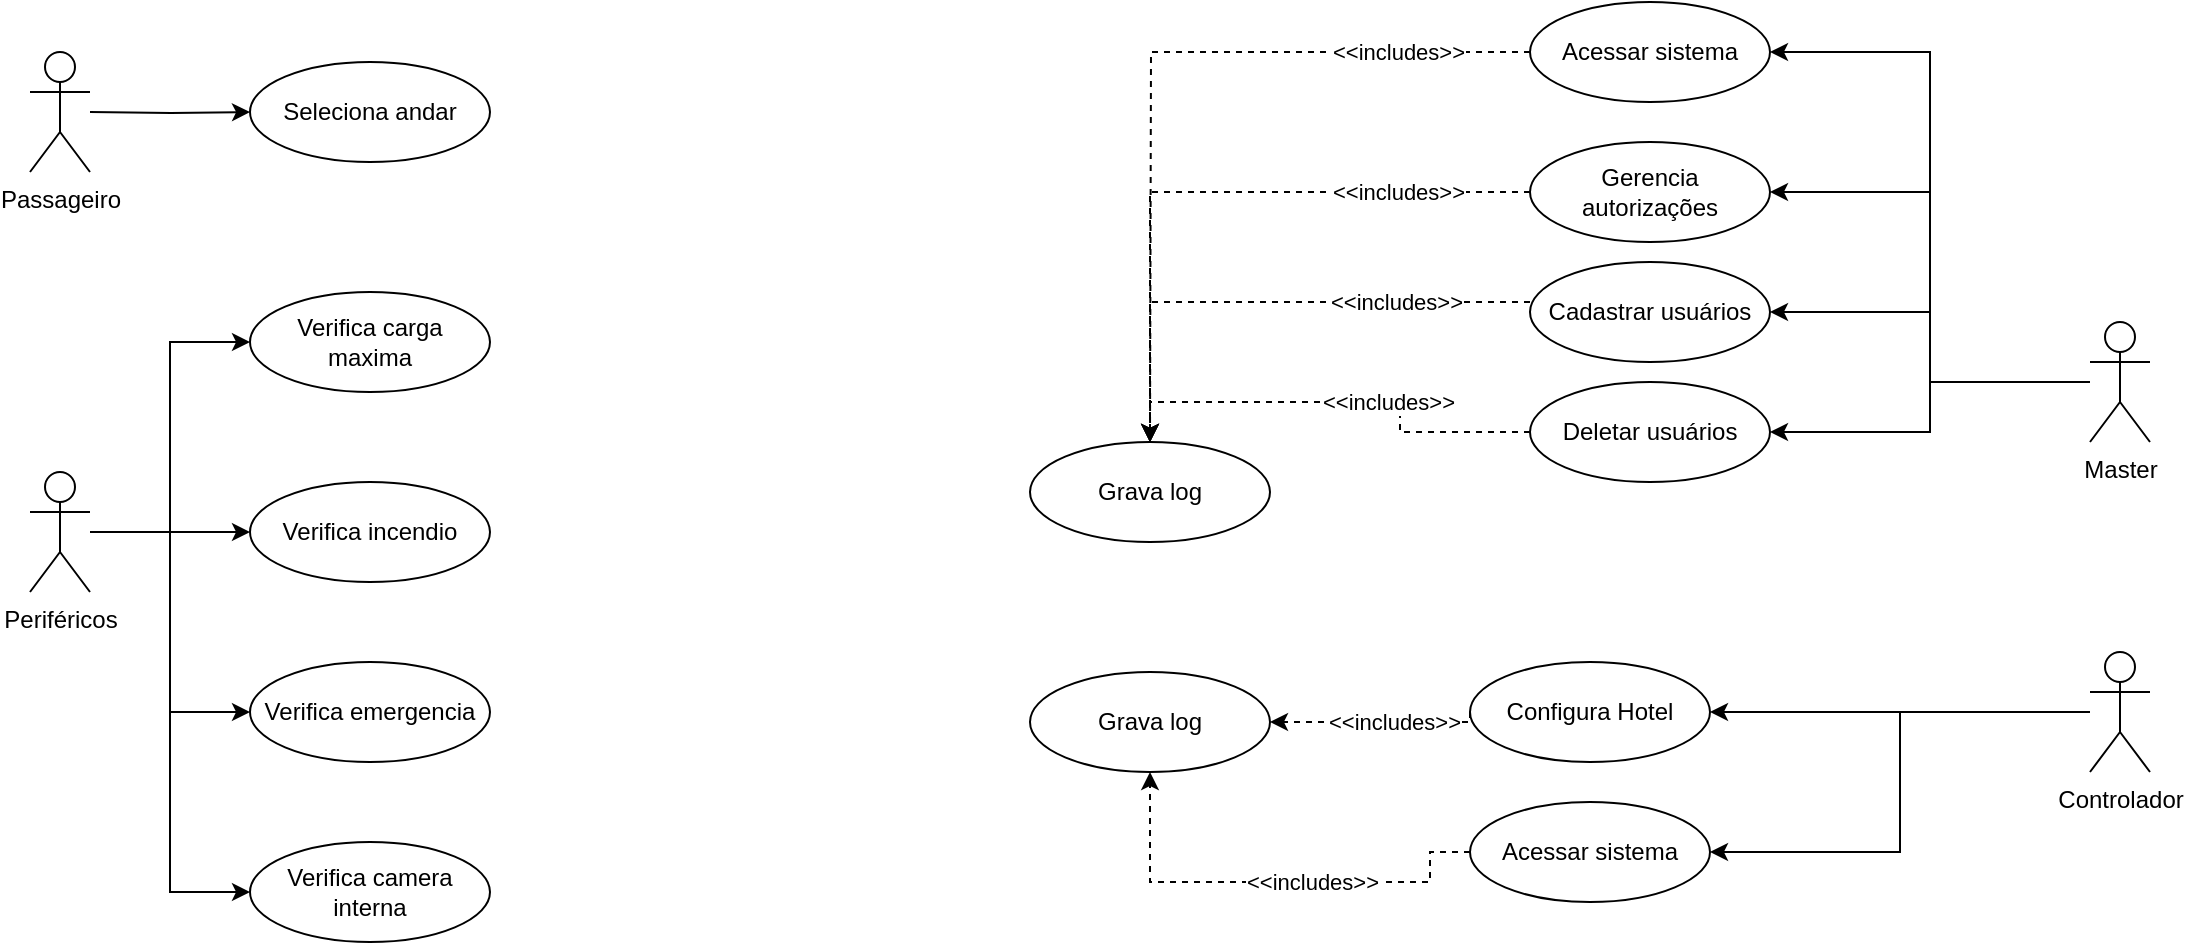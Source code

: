 <mxfile version="20.5.3" type="github">
  <diagram id="ZpApoomjjT1UuwrIiSDe" name="Page-1">
    <mxGraphModel dx="1422" dy="786" grid="1" gridSize="10" guides="1" tooltips="1" connect="1" arrows="1" fold="1" page="1" pageScale="1" pageWidth="827" pageHeight="1169" math="0" shadow="0">
      <root>
        <mxCell id="0" />
        <mxCell id="1" parent="0" />
        <mxCell id="3NFry7N0KiINuGVEOu8F-45" style="edgeStyle=orthogonalEdgeStyle;rounded=0;orthogonalLoop=1;jettySize=auto;html=1;entryX=0;entryY=0.5;entryDx=0;entryDy=0;" parent="1" target="3NFry7N0KiINuGVEOu8F-51" edge="1">
          <mxGeometry relative="1" as="geometry">
            <mxPoint x="150" y="95" as="targetPoint" />
            <mxPoint x="70" y="95" as="sourcePoint" />
          </mxGeometry>
        </mxCell>
        <mxCell id="3NFry7N0KiINuGVEOu8F-46" value="Passageiro" style="shape=umlActor;verticalLabelPosition=bottom;verticalAlign=top;html=1;outlineConnect=0;" parent="1" vertex="1">
          <mxGeometry x="40" y="65" width="30" height="60" as="geometry" />
        </mxCell>
        <mxCell id="3NFry7N0KiINuGVEOu8F-47" style="edgeStyle=orthogonalEdgeStyle;shape=connector;rounded=0;orthogonalLoop=1;jettySize=auto;html=1;entryX=1;entryY=0.5;entryDx=0;entryDy=0;labelBackgroundColor=default;strokeColor=default;fontFamily=Helvetica;fontSize=11;fontColor=default;endArrow=classic;" parent="1" source="3NFry7N0KiINuGVEOu8F-50" target="3NFry7N0KiINuGVEOu8F-52" edge="1">
          <mxGeometry relative="1" as="geometry" />
        </mxCell>
        <mxCell id="3NFry7N0KiINuGVEOu8F-48" style="edgeStyle=orthogonalEdgeStyle;shape=connector;rounded=0;orthogonalLoop=1;jettySize=auto;html=1;entryX=1;entryY=0.5;entryDx=0;entryDy=0;labelBackgroundColor=default;strokeColor=default;fontFamily=Helvetica;fontSize=11;fontColor=default;endArrow=classic;" parent="1" source="3NFry7N0KiINuGVEOu8F-50" target="3NFry7N0KiINuGVEOu8F-57" edge="1">
          <mxGeometry relative="1" as="geometry" />
        </mxCell>
        <mxCell id="3NFry7N0KiINuGVEOu8F-49" style="edgeStyle=orthogonalEdgeStyle;rounded=0;orthogonalLoop=1;jettySize=auto;html=1;entryX=1;entryY=0.5;entryDx=0;entryDy=0;" parent="1" source="3NFry7N0KiINuGVEOu8F-50" target="3NFry7N0KiINuGVEOu8F-73" edge="1">
          <mxGeometry relative="1" as="geometry" />
        </mxCell>
        <mxCell id="3NFry7N0KiINuGVEOu8F-80" style="edgeStyle=orthogonalEdgeStyle;rounded=0;orthogonalLoop=1;jettySize=auto;html=1;entryX=1;entryY=0.5;entryDx=0;entryDy=0;" parent="1" source="3NFry7N0KiINuGVEOu8F-50" target="3NFry7N0KiINuGVEOu8F-78" edge="1">
          <mxGeometry relative="1" as="geometry" />
        </mxCell>
        <mxCell id="3NFry7N0KiINuGVEOu8F-50" value="Master" style="shape=umlActor;verticalLabelPosition=bottom;verticalAlign=top;html=1;outlineConnect=0;" parent="1" vertex="1">
          <mxGeometry x="1070" y="200" width="30" height="60" as="geometry" />
        </mxCell>
        <mxCell id="3NFry7N0KiINuGVEOu8F-51" value="Seleciona andar" style="ellipse;whiteSpace=wrap;html=1;" parent="1" vertex="1">
          <mxGeometry x="150" y="70" width="120" height="50" as="geometry" />
        </mxCell>
        <mxCell id="3NFry7N0KiINuGVEOu8F-52" value="Gerencia autorizações" style="ellipse;whiteSpace=wrap;html=1;" parent="1" vertex="1">
          <mxGeometry x="790" y="110" width="120" height="50" as="geometry" />
        </mxCell>
        <mxCell id="3NFry7N0KiINuGVEOu8F-53" value="Grava log" style="ellipse;whiteSpace=wrap;html=1;" parent="1" vertex="1">
          <mxGeometry x="540" y="260" width="120" height="50" as="geometry" />
        </mxCell>
        <mxCell id="3NFry7N0KiINuGVEOu8F-54" style="edgeStyle=orthogonalEdgeStyle;rounded=0;orthogonalLoop=1;jettySize=auto;html=1;entryX=1;entryY=0.5;entryDx=0;entryDy=0;" parent="1" source="3NFry7N0KiINuGVEOu8F-56" target="3NFry7N0KiINuGVEOu8F-67" edge="1">
          <mxGeometry relative="1" as="geometry" />
        </mxCell>
        <mxCell id="3NFry7N0KiINuGVEOu8F-55" style="edgeStyle=orthogonalEdgeStyle;rounded=0;orthogonalLoop=1;jettySize=auto;html=1;entryX=1;entryY=0.5;entryDx=0;entryDy=0;" parent="1" source="3NFry7N0KiINuGVEOu8F-56" target="3NFry7N0KiINuGVEOu8F-75" edge="1">
          <mxGeometry relative="1" as="geometry" />
        </mxCell>
        <mxCell id="3NFry7N0KiINuGVEOu8F-56" value="Controlador" style="shape=umlActor;verticalLabelPosition=bottom;verticalAlign=top;html=1;outlineConnect=0;" parent="1" vertex="1">
          <mxGeometry x="1070" y="365" width="30" height="60" as="geometry" />
        </mxCell>
        <mxCell id="3NFry7N0KiINuGVEOu8F-57" value="Cadastrar usuários" style="ellipse;whiteSpace=wrap;html=1;" parent="1" vertex="1">
          <mxGeometry x="790" y="170" width="120" height="50" as="geometry" />
        </mxCell>
        <mxCell id="3NFry7N0KiINuGVEOu8F-60" value="&amp;lt;&amp;lt;includes&amp;gt;&amp;gt;" style="edgeStyle=orthogonalEdgeStyle;rounded=0;orthogonalLoop=1;jettySize=auto;html=1;dashed=1;exitX=0;exitY=0.5;exitDx=0;exitDy=0;entryX=0.5;entryY=0;entryDx=0;entryDy=0;" parent="1" source="3NFry7N0KiINuGVEOu8F-52" target="3NFry7N0KiINuGVEOu8F-53" edge="1">
          <mxGeometry x="-0.582" relative="1" as="geometry">
            <mxPoint x="839.5" y="-160" as="sourcePoint" />
            <mxPoint x="839.5" y="-260" as="targetPoint" />
            <mxPoint as="offset" />
          </mxGeometry>
        </mxCell>
        <mxCell id="3NFry7N0KiINuGVEOu8F-61" value="&amp;lt;&amp;lt;includes&amp;gt;&amp;gt;" style="edgeStyle=orthogonalEdgeStyle;rounded=0;orthogonalLoop=1;jettySize=auto;html=1;dashed=1;exitX=0;exitY=0.4;exitDx=0;exitDy=0;entryX=0.5;entryY=0;entryDx=0;entryDy=0;exitPerimeter=0;" parent="1" source="3NFry7N0KiINuGVEOu8F-57" target="3NFry7N0KiINuGVEOu8F-53" edge="1">
          <mxGeometry x="-0.481" relative="1" as="geometry">
            <mxPoint x="770" y="-65" as="sourcePoint" />
            <mxPoint x="530" y="60" as="targetPoint" />
            <mxPoint as="offset" />
          </mxGeometry>
        </mxCell>
        <mxCell id="3NFry7N0KiINuGVEOu8F-62" style="edgeStyle=orthogonalEdgeStyle;rounded=0;orthogonalLoop=1;jettySize=auto;html=1;entryX=0;entryY=0.5;entryDx=0;entryDy=0;" parent="1" source="3NFry7N0KiINuGVEOu8F-66" target="3NFry7N0KiINuGVEOu8F-69" edge="1">
          <mxGeometry relative="1" as="geometry" />
        </mxCell>
        <mxCell id="3NFry7N0KiINuGVEOu8F-63" style="edgeStyle=orthogonalEdgeStyle;rounded=0;orthogonalLoop=1;jettySize=auto;html=1;entryX=0;entryY=0.5;entryDx=0;entryDy=0;" parent="1" source="3NFry7N0KiINuGVEOu8F-66" target="3NFry7N0KiINuGVEOu8F-70" edge="1">
          <mxGeometry relative="1" as="geometry">
            <Array as="points">
              <mxPoint x="110" y="305" />
              <mxPoint x="110" y="395" />
            </Array>
          </mxGeometry>
        </mxCell>
        <mxCell id="3NFry7N0KiINuGVEOu8F-64" style="edgeStyle=orthogonalEdgeStyle;rounded=0;orthogonalLoop=1;jettySize=auto;html=1;entryX=0;entryY=0.5;entryDx=0;entryDy=0;" parent="1" source="3NFry7N0KiINuGVEOu8F-66" target="3NFry7N0KiINuGVEOu8F-68" edge="1">
          <mxGeometry relative="1" as="geometry" />
        </mxCell>
        <mxCell id="3NFry7N0KiINuGVEOu8F-65" style="edgeStyle=orthogonalEdgeStyle;rounded=0;orthogonalLoop=1;jettySize=auto;html=1;entryX=0;entryY=0.5;entryDx=0;entryDy=0;" parent="1" source="3NFry7N0KiINuGVEOu8F-66" target="3NFry7N0KiINuGVEOu8F-77" edge="1">
          <mxGeometry relative="1" as="geometry" />
        </mxCell>
        <mxCell id="3NFry7N0KiINuGVEOu8F-66" value="Periféricos" style="shape=umlActor;verticalLabelPosition=bottom;verticalAlign=top;html=1;outlineConnect=0;" parent="1" vertex="1">
          <mxGeometry x="40" y="275" width="30" height="60" as="geometry" />
        </mxCell>
        <mxCell id="3NFry7N0KiINuGVEOu8F-67" value="Configura Hotel" style="ellipse;whiteSpace=wrap;html=1;" parent="1" vertex="1">
          <mxGeometry x="760" y="370" width="120" height="50" as="geometry" />
        </mxCell>
        <mxCell id="3NFry7N0KiINuGVEOu8F-68" value="Verifica carga maxima" style="ellipse;whiteSpace=wrap;html=1;" parent="1" vertex="1">
          <mxGeometry x="150" y="185" width="120" height="50" as="geometry" />
        </mxCell>
        <mxCell id="3NFry7N0KiINuGVEOu8F-69" value="Verifica incendio" style="ellipse;whiteSpace=wrap;html=1;" parent="1" vertex="1">
          <mxGeometry x="150" y="280" width="120" height="50" as="geometry" />
        </mxCell>
        <mxCell id="3NFry7N0KiINuGVEOu8F-70" value="Verifica emergencia" style="ellipse;whiteSpace=wrap;html=1;" parent="1" vertex="1">
          <mxGeometry x="150" y="370" width="120" height="50" as="geometry" />
        </mxCell>
        <mxCell id="3NFry7N0KiINuGVEOu8F-71" value="Grava log" style="ellipse;whiteSpace=wrap;html=1;" parent="1" vertex="1">
          <mxGeometry x="540" y="375" width="120" height="50" as="geometry" />
        </mxCell>
        <mxCell id="3NFry7N0KiINuGVEOu8F-72" value="&amp;lt;&amp;lt;includes&amp;gt;&amp;gt;" style="edgeStyle=orthogonalEdgeStyle;rounded=0;orthogonalLoop=1;jettySize=auto;html=1;dashed=1;exitX=0;exitY=0.5;exitDx=0;exitDy=0;entryX=1;entryY=0.5;entryDx=0;entryDy=0;" parent="1" source="3NFry7N0KiINuGVEOu8F-67" target="3NFry7N0KiINuGVEOu8F-71" edge="1">
          <mxGeometry x="-0.187" relative="1" as="geometry">
            <mxPoint x="730" y="450" as="sourcePoint" />
            <mxPoint x="600" y="400" as="targetPoint" />
            <Array as="points">
              <mxPoint x="760" y="400" />
            </Array>
            <mxPoint x="-1" as="offset" />
          </mxGeometry>
        </mxCell>
        <mxCell id="3NFry7N0KiINuGVEOu8F-73" value="Acessar sistema" style="ellipse;whiteSpace=wrap;html=1;" parent="1" vertex="1">
          <mxGeometry x="790" y="40" width="120" height="50" as="geometry" />
        </mxCell>
        <mxCell id="3NFry7N0KiINuGVEOu8F-74" value="&amp;lt;&amp;lt;includes&amp;gt;&amp;gt;" style="edgeStyle=orthogonalEdgeStyle;rounded=0;orthogonalLoop=1;jettySize=auto;html=1;dashed=1;exitX=0;exitY=0.5;exitDx=0;exitDy=0;" parent="1" source="3NFry7N0KiINuGVEOu8F-73" edge="1">
          <mxGeometry x="-0.654" relative="1" as="geometry">
            <mxPoint x="800" y="85" as="sourcePoint" />
            <mxPoint x="600" y="260" as="targetPoint" />
            <mxPoint as="offset" />
          </mxGeometry>
        </mxCell>
        <mxCell id="3NFry7N0KiINuGVEOu8F-75" value="Acessar sistema" style="ellipse;whiteSpace=wrap;html=1;" parent="1" vertex="1">
          <mxGeometry x="760" y="440" width="120" height="50" as="geometry" />
        </mxCell>
        <mxCell id="3NFry7N0KiINuGVEOu8F-76" value="&amp;lt;&amp;lt;includes&amp;gt;&amp;gt;" style="edgeStyle=orthogonalEdgeStyle;rounded=0;orthogonalLoop=1;jettySize=auto;html=1;dashed=1;exitX=0;exitY=0.5;exitDx=0;exitDy=0;entryX=0.5;entryY=1;entryDx=0;entryDy=0;" parent="1" source="3NFry7N0KiINuGVEOu8F-75" target="3NFry7N0KiINuGVEOu8F-71" edge="1">
          <mxGeometry x="-0.187" relative="1" as="geometry">
            <mxPoint x="770" y="405" as="sourcePoint" />
            <mxPoint x="670" y="410" as="targetPoint" />
            <Array as="points">
              <mxPoint x="740" y="465" />
              <mxPoint x="740" y="480" />
              <mxPoint x="600" y="480" />
            </Array>
            <mxPoint x="-1" as="offset" />
          </mxGeometry>
        </mxCell>
        <mxCell id="3NFry7N0KiINuGVEOu8F-77" value="Verifica camera interna" style="ellipse;whiteSpace=wrap;html=1;" parent="1" vertex="1">
          <mxGeometry x="150" y="460" width="120" height="50" as="geometry" />
        </mxCell>
        <mxCell id="3NFry7N0KiINuGVEOu8F-78" value="Deletar usuários" style="ellipse;whiteSpace=wrap;html=1;" parent="1" vertex="1">
          <mxGeometry x="790" y="230" width="120" height="50" as="geometry" />
        </mxCell>
        <mxCell id="3NFry7N0KiINuGVEOu8F-79" value="&amp;lt;&amp;lt;includes&amp;gt;&amp;gt;" style="edgeStyle=orthogonalEdgeStyle;rounded=0;orthogonalLoop=1;jettySize=auto;html=1;dashed=1;exitX=0;exitY=0.5;exitDx=0;exitDy=0;entryX=0.5;entryY=0;entryDx=0;entryDy=0;" parent="1" source="3NFry7N0KiINuGVEOu8F-78" target="3NFry7N0KiINuGVEOu8F-53" edge="1">
          <mxGeometry x="-0.23" relative="1" as="geometry">
            <mxPoint x="780.0" y="250" as="sourcePoint" />
            <mxPoint x="600" y="255" as="targetPoint" />
            <mxPoint as="offset" />
          </mxGeometry>
        </mxCell>
      </root>
    </mxGraphModel>
  </diagram>
</mxfile>
